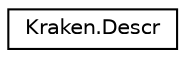 digraph "Graphical Class Hierarchy"
{
 // LATEX_PDF_SIZE
  edge [fontname="Helvetica",fontsize="10",labelfontname="Helvetica",labelfontsize="10"];
  node [fontname="Helvetica",fontsize="10",shape=record];
  rankdir="LR";
  Node0 [label="Kraken.Descr",height=0.2,width=0.4,color="black", fillcolor="white", style="filled",URL="$class_kraken_1_1_descr.html",tooltip=" "];
}
